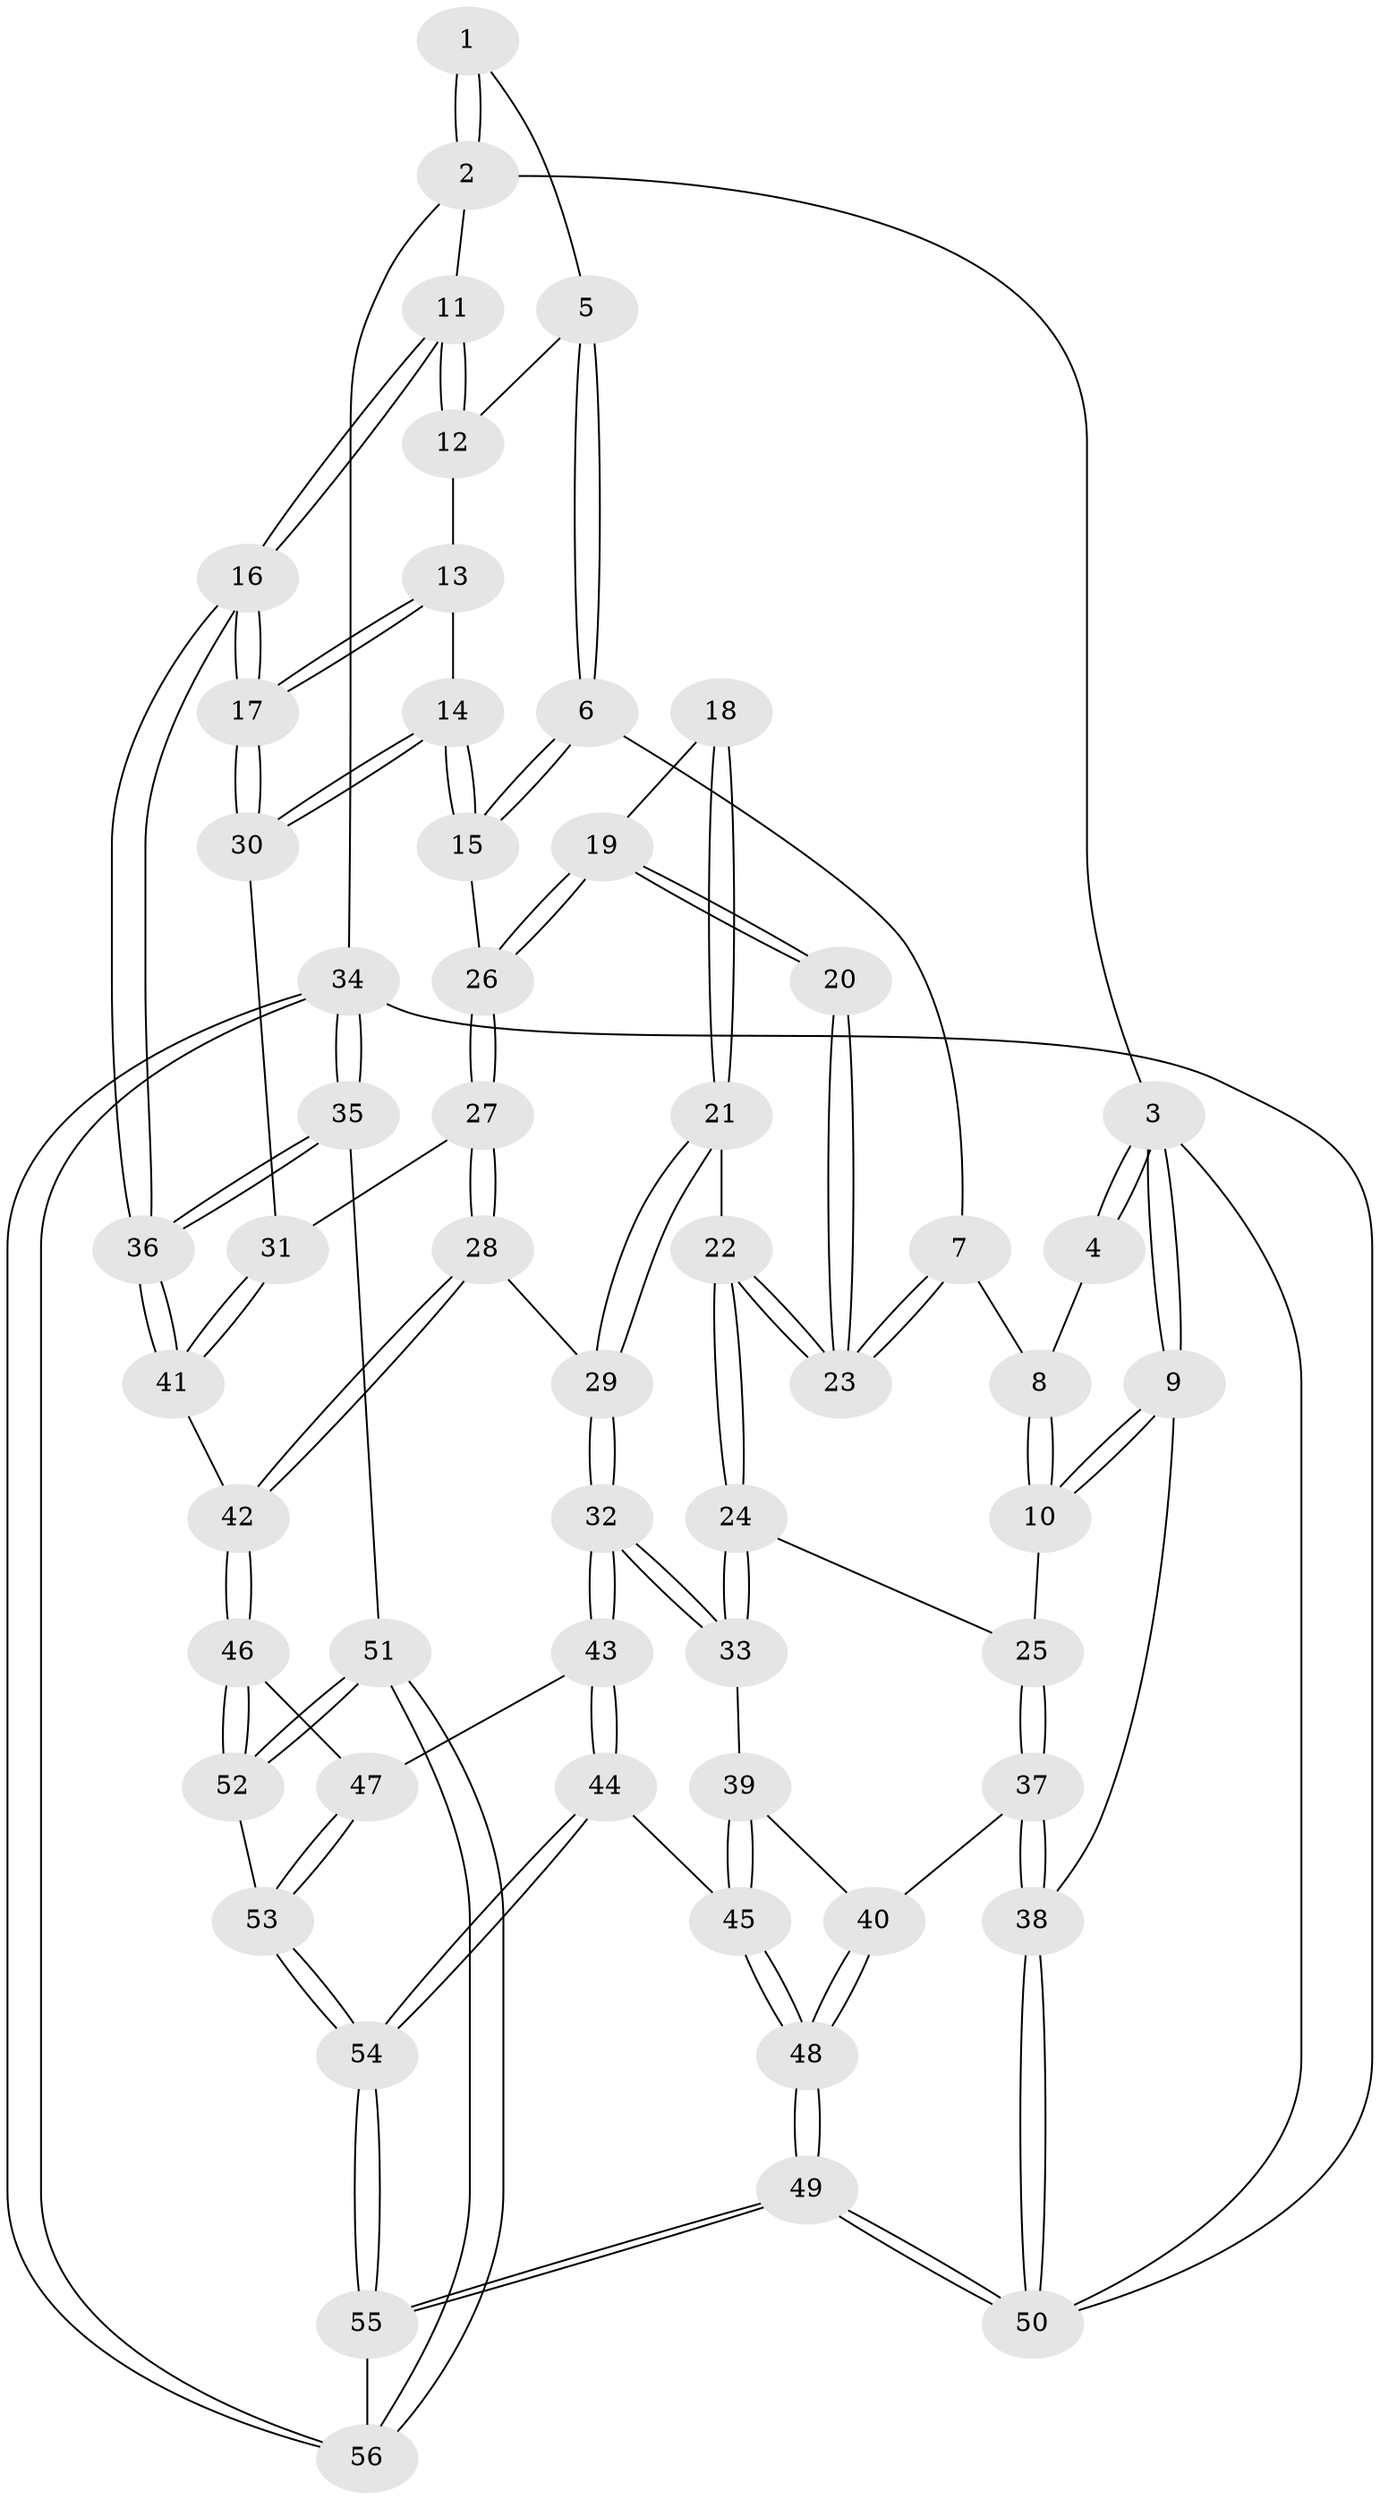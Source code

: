 // coarse degree distribution, {4: 0.36363636363636365, 5: 0.24242424242424243, 6: 0.15151515151515152, 3: 0.24242424242424243}
// Generated by graph-tools (version 1.1) at 2025/52/02/27/25 19:52:38]
// undirected, 56 vertices, 137 edges
graph export_dot {
graph [start="1"]
  node [color=gray90,style=filled];
  1 [pos="+0.7145262969985093+0"];
  2 [pos="+1+0"];
  3 [pos="+0+0"];
  4 [pos="+0.313333859981402+0"];
  5 [pos="+0.6962192190556092+0.09070238553735374"];
  6 [pos="+0.6858268975748911+0.11509142611908889"];
  7 [pos="+0.4193621983253646+0.1593395046159118"];
  8 [pos="+0.2961909241819078+0"];
  9 [pos="+0+0.206722223416792"];
  10 [pos="+0.1116992127894434+0.17401388118438485"];
  11 [pos="+1+0"];
  12 [pos="+0.9377633055072564+0.15577986621137974"];
  13 [pos="+0.9157471928393851+0.21520546253121275"];
  14 [pos="+0.8716828283462377+0.2872780781632653"];
  15 [pos="+0.6936387564752423+0.18403381626449597"];
  16 [pos="+1+0.37686164604881167"];
  17 [pos="+1+0.36389686038552566"];
  18 [pos="+0.5717775913909804+0.2633301063710214"];
  19 [pos="+0.6755240758266908+0.2233715644268474"];
  20 [pos="+0.5187696569305021+0.22470251276593917"];
  21 [pos="+0.5167517191780009+0.3290260427125666"];
  22 [pos="+0.41212077177281015+0.19729480470939273"];
  23 [pos="+0.4188864520182435+0.16650141979250196"];
  24 [pos="+0.3355964931771373+0.2984201741050653"];
  25 [pos="+0.21695792425068197+0.3193342814398221"];
  26 [pos="+0.6783401359588845+0.22238677882549374"];
  27 [pos="+0.6752480328529188+0.32927325511016997"];
  28 [pos="+0.601771364611453+0.42746973165360014"];
  29 [pos="+0.541147223760441+0.4468081686626978"];
  30 [pos="+0.8819191268907465+0.3530244534707428"];
  31 [pos="+0.8521483987394701+0.397310051512246"];
  32 [pos="+0.5036050364664236+0.48492753065128064"];
  33 [pos="+0.43336747721934893+0.4590481911971063"];
  34 [pos="+1+1"];
  35 [pos="+1+0.8199746758961985"];
  36 [pos="+1+0.6439645312506346"];
  37 [pos="+0.17529947751509734+0.45411133224038475"];
  38 [pos="+0+0.545193839859539"];
  39 [pos="+0.29774066840667124+0.4977749259840738"];
  40 [pos="+0.19258075307004055+0.4671671370408649"];
  41 [pos="+0.8346377294284427+0.5344432344622586"];
  42 [pos="+0.8228395787991767+0.5420947472969935"];
  43 [pos="+0.5104562178665142+0.5742983667284863"];
  44 [pos="+0.4852827441040209+0.6313821748321129"];
  45 [pos="+0.31532636770101047+0.6034729453332529"];
  46 [pos="+0.7756445457288466+0.6247245064573739"];
  47 [pos="+0.7211685601795198+0.6344758046080718"];
  48 [pos="+0.23591809734195673+0.690816036418007"];
  49 [pos="+0.09578991281637053+1"];
  50 [pos="+0+1"];
  51 [pos="+0.8412717891995269+0.8356706104341113"];
  52 [pos="+0.8294399098106724+0.8108735032317314"];
  53 [pos="+0.6297749255593988+0.7469117718402418"];
  54 [pos="+0.4645391435114006+0.8398566918943635"];
  55 [pos="+0.38378335843937955+1"];
  56 [pos="+0.6335039312615237+1"];
  1 -- 2;
  1 -- 2;
  1 -- 5;
  2 -- 3;
  2 -- 11;
  2 -- 34;
  3 -- 4;
  3 -- 4;
  3 -- 9;
  3 -- 9;
  3 -- 50;
  4 -- 8;
  5 -- 6;
  5 -- 6;
  5 -- 12;
  6 -- 7;
  6 -- 15;
  6 -- 15;
  7 -- 8;
  7 -- 23;
  7 -- 23;
  8 -- 10;
  8 -- 10;
  9 -- 10;
  9 -- 10;
  9 -- 38;
  10 -- 25;
  11 -- 12;
  11 -- 12;
  11 -- 16;
  11 -- 16;
  12 -- 13;
  13 -- 14;
  13 -- 17;
  13 -- 17;
  14 -- 15;
  14 -- 15;
  14 -- 30;
  14 -- 30;
  15 -- 26;
  16 -- 17;
  16 -- 17;
  16 -- 36;
  16 -- 36;
  17 -- 30;
  17 -- 30;
  18 -- 19;
  18 -- 21;
  18 -- 21;
  19 -- 20;
  19 -- 20;
  19 -- 26;
  19 -- 26;
  20 -- 23;
  20 -- 23;
  21 -- 22;
  21 -- 29;
  21 -- 29;
  22 -- 23;
  22 -- 23;
  22 -- 24;
  22 -- 24;
  24 -- 25;
  24 -- 33;
  24 -- 33;
  25 -- 37;
  25 -- 37;
  26 -- 27;
  26 -- 27;
  27 -- 28;
  27 -- 28;
  27 -- 31;
  28 -- 29;
  28 -- 42;
  28 -- 42;
  29 -- 32;
  29 -- 32;
  30 -- 31;
  31 -- 41;
  31 -- 41;
  32 -- 33;
  32 -- 33;
  32 -- 43;
  32 -- 43;
  33 -- 39;
  34 -- 35;
  34 -- 35;
  34 -- 56;
  34 -- 56;
  34 -- 50;
  35 -- 36;
  35 -- 36;
  35 -- 51;
  36 -- 41;
  36 -- 41;
  37 -- 38;
  37 -- 38;
  37 -- 40;
  38 -- 50;
  38 -- 50;
  39 -- 40;
  39 -- 45;
  39 -- 45;
  40 -- 48;
  40 -- 48;
  41 -- 42;
  42 -- 46;
  42 -- 46;
  43 -- 44;
  43 -- 44;
  43 -- 47;
  44 -- 45;
  44 -- 54;
  44 -- 54;
  45 -- 48;
  45 -- 48;
  46 -- 47;
  46 -- 52;
  46 -- 52;
  47 -- 53;
  47 -- 53;
  48 -- 49;
  48 -- 49;
  49 -- 50;
  49 -- 50;
  49 -- 55;
  49 -- 55;
  51 -- 52;
  51 -- 52;
  51 -- 56;
  51 -- 56;
  52 -- 53;
  53 -- 54;
  53 -- 54;
  54 -- 55;
  54 -- 55;
  55 -- 56;
}
